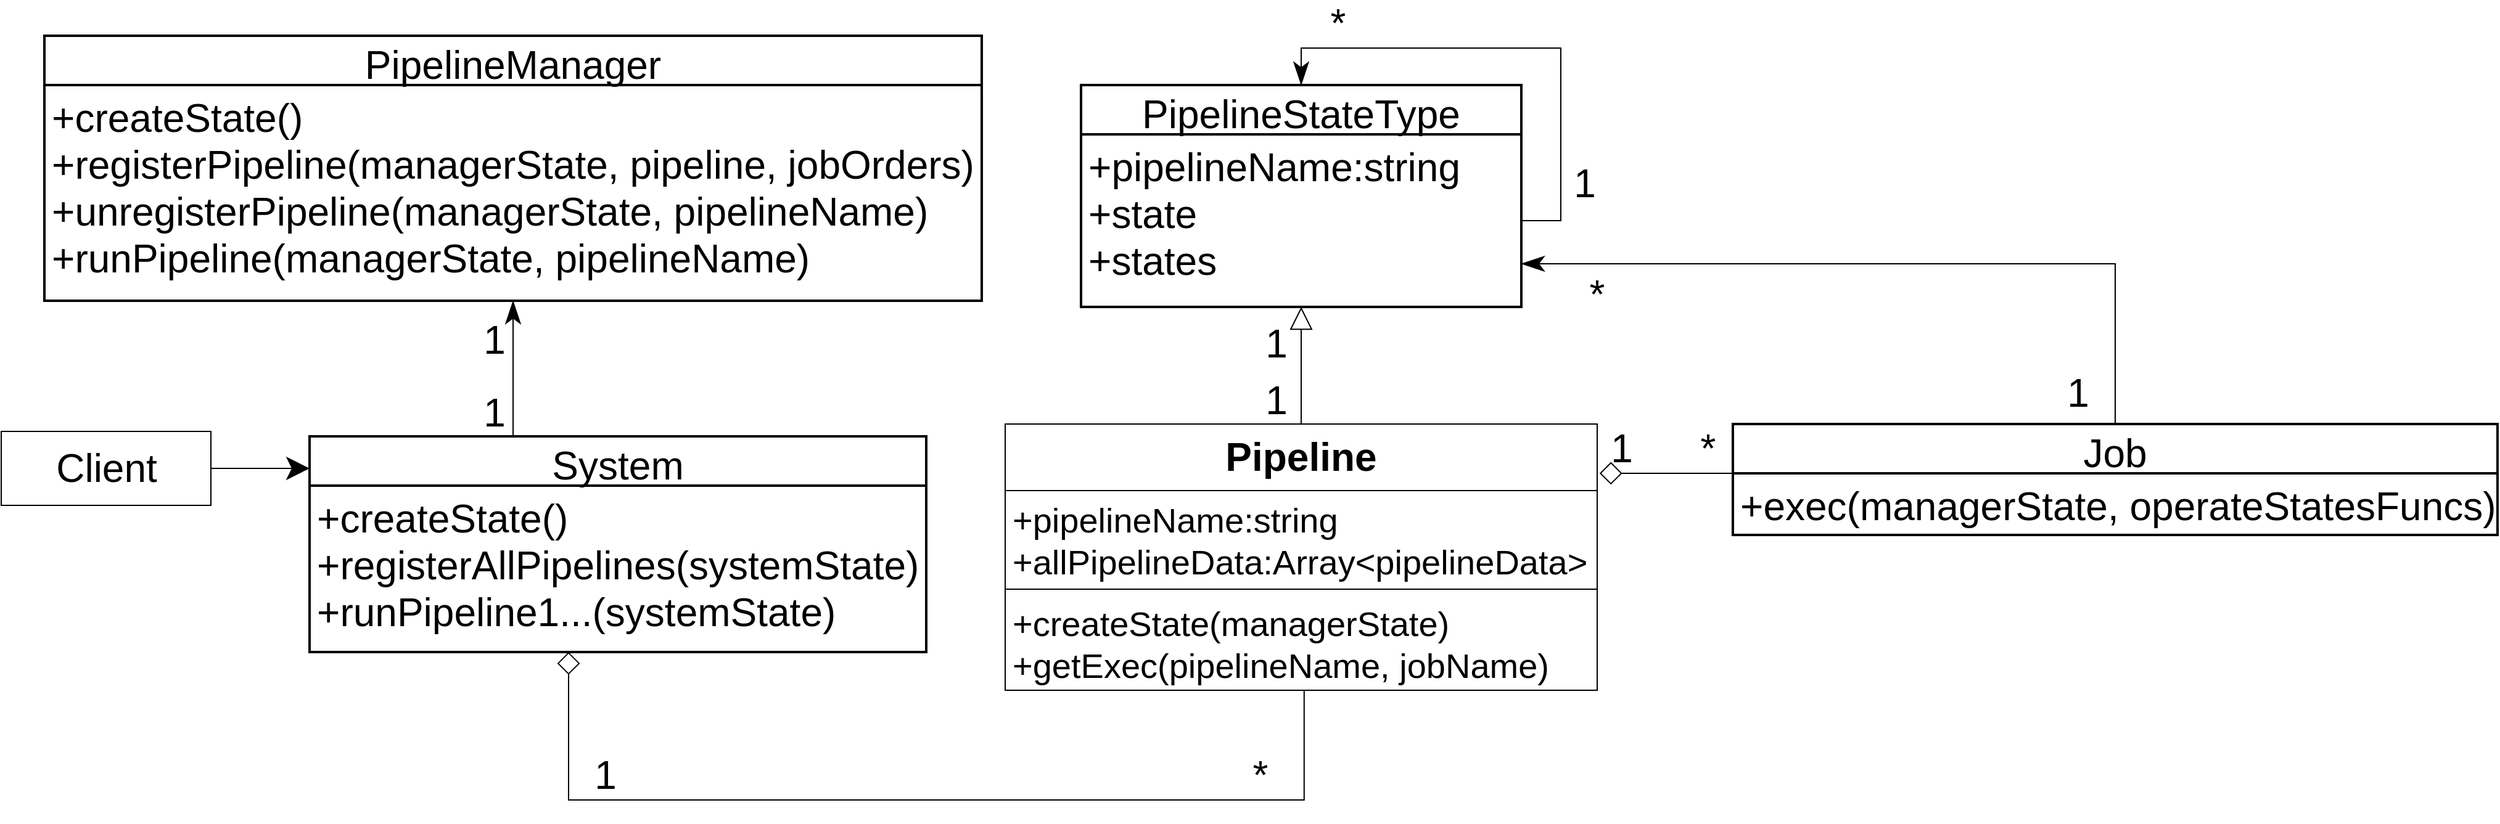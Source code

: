 <mxfile version="14.6.13" type="device"><diagram id="SdKAeuxboLakCr2Ia-L-" name="第 1 页"><mxGraphModel dx="2128" dy="2171" grid="1" gridSize="10" guides="1" tooltips="1" connect="1" arrows="1" fold="1" page="1" pageScale="1" pageWidth="827" pageHeight="1169" math="0" shadow="0"><root><mxCell id="0"/><mxCell id="1" parent="0"/><mxCell id="YkpAB-vfGUYQzHHeFM_L-6" style="edgeStyle=orthogonalEdgeStyle;rounded=0;orthogonalLoop=1;jettySize=auto;html=1;endArrow=none;endFill=0;startSize=16;endSize=16;startArrow=diamond;startFill=0;exitX=1.004;exitY=0.185;exitDx=0;exitDy=0;exitPerimeter=0;" parent="1" edge="1" source="YkpAB-vfGUYQzHHeFM_L-51"><mxGeometry relative="1" as="geometry"><mxPoint x="1074" y="195" as="sourcePoint"/><mxPoint x="1194" y="195" as="targetPoint"/></mxGeometry></mxCell><mxCell id="YkpAB-vfGUYQzHHeFM_L-75" style="edgeStyle=orthogonalEdgeStyle;rounded=0;orthogonalLoop=1;jettySize=auto;html=1;entryX=1;entryY=0.75;entryDx=0;entryDy=0;fontSize=28;endArrow=classicThin;endFill=1;startSize=16;endSize=16;exitX=0.5;exitY=0;exitDx=0;exitDy=0;" parent="1" source="YkpAB-vfGUYQzHHeFM_L-9" target="YkpAB-vfGUYQzHHeFM_L-72" edge="1"><mxGeometry relative="1" as="geometry"/></mxCell><mxCell id="YkpAB-vfGUYQzHHeFM_L-9" value="Job" style="swimlane;childLayout=stackLayout;horizontal=1;startSize=40;horizontalStack=0;rounded=0;fontSize=32;fontStyle=0;strokeWidth=2;resizeParent=0;resizeLast=1;shadow=0;dashed=0;align=center;" parent="1" vertex="1"><mxGeometry x="1194" y="155" width="620" height="90" as="geometry"/></mxCell><mxCell id="YkpAB-vfGUYQzHHeFM_L-10" value="+exec(managerState, operateStatesFuncs)" style="align=left;strokeColor=none;fillColor=none;spacingLeft=4;fontSize=32;verticalAlign=top;resizable=0;rotatable=0;part=1;" parent="YkpAB-vfGUYQzHHeFM_L-9" vertex="1"><mxGeometry y="40" width="620" height="50" as="geometry"/></mxCell><mxCell id="YkpAB-vfGUYQzHHeFM_L-14" value="PipelineManager" style="swimlane;childLayout=stackLayout;horizontal=1;startSize=40;horizontalStack=0;rounded=0;fontSize=32;fontStyle=0;strokeWidth=2;resizeParent=0;resizeLast=1;shadow=0;dashed=0;align=center;" parent="1" vertex="1"><mxGeometry x="-175" y="-160" width="760" height="215" as="geometry"/></mxCell><mxCell id="YkpAB-vfGUYQzHHeFM_L-15" value="+createState()&#10;+registerPipeline(managerState, pipeline, jobOrders)&#10;+unregisterPipeline(managerState, pipelineName)&#10;+runPipeline(managerState, pipelineName)" style="align=left;strokeColor=none;fillColor=none;spacingLeft=4;fontSize=32;verticalAlign=top;resizable=0;rotatable=0;part=1;" parent="YkpAB-vfGUYQzHHeFM_L-14" vertex="1"><mxGeometry y="40" width="760" height="175" as="geometry"/></mxCell><mxCell id="YkpAB-vfGUYQzHHeFM_L-20" value="&lt;font style=&quot;font-size: 32px&quot;&gt;1&lt;/font&gt;" style="text;html=1;strokeColor=none;fillColor=none;align=center;verticalAlign=middle;whiteSpace=wrap;rounded=0;" parent="1" vertex="1"><mxGeometry x="1084.0" y="165" width="40" height="20" as="geometry"/></mxCell><mxCell id="YkpAB-vfGUYQzHHeFM_L-21" value="&lt;font style=&quot;font-size: 32px&quot;&gt;*&lt;/font&gt;" style="text;html=1;strokeColor=none;fillColor=none;align=center;verticalAlign=middle;whiteSpace=wrap;rounded=0;" parent="1" vertex="1"><mxGeometry x="1154.0" y="165" width="40" height="20" as="geometry"/></mxCell><mxCell id="YkpAB-vfGUYQzHHeFM_L-73" style="edgeStyle=orthogonalEdgeStyle;rounded=0;orthogonalLoop=1;jettySize=auto;html=1;entryX=0.5;entryY=1;entryDx=0;entryDy=0;fontSize=28;endArrow=block;endFill=0;startSize=16;endSize=16;" parent="1" source="YkpAB-vfGUYQzHHeFM_L-51" target="YkpAB-vfGUYQzHHeFM_L-72" edge="1"><mxGeometry relative="1" as="geometry"/></mxCell><mxCell id="YkpAB-vfGUYQzHHeFM_L-51" value="Pipeline" style="swimlane;fontStyle=1;align=center;verticalAlign=top;childLayout=stackLayout;horizontal=1;startSize=54;horizontalStack=0;resizeParent=1;resizeParentMax=0;resizeLast=0;collapsible=1;marginBottom=0;fontSize=32;" parent="1" vertex="1"><mxGeometry x="604" y="155" width="480" height="216" as="geometry"/></mxCell><mxCell id="YkpAB-vfGUYQzHHeFM_L-52" value="+pipelineName:string&#10;+allPipelineData:Array&lt;pipelineData&gt;" style="text;strokeColor=none;fillColor=none;align=left;verticalAlign=top;spacingLeft=4;spacingRight=4;overflow=hidden;rotatable=0;points=[[0,0.5],[1,0.5]];portConstraint=eastwest;fontSize=28;" parent="YkpAB-vfGUYQzHHeFM_L-51" vertex="1"><mxGeometry y="54" width="480" height="76" as="geometry"/></mxCell><mxCell id="YkpAB-vfGUYQzHHeFM_L-53" value="" style="line;strokeWidth=1;fillColor=none;align=left;verticalAlign=middle;spacingTop=-1;spacingLeft=3;spacingRight=3;rotatable=0;labelPosition=right;points=[];portConstraint=eastwest;" parent="YkpAB-vfGUYQzHHeFM_L-51" vertex="1"><mxGeometry y="130" width="480" height="8" as="geometry"/></mxCell><mxCell id="YkpAB-vfGUYQzHHeFM_L-54" value="+createState(managerState)&#10;+getExec(pipelineName, jobName)" style="text;strokeColor=none;fillColor=none;align=left;verticalAlign=top;spacingLeft=4;spacingRight=4;overflow=hidden;rotatable=0;points=[[0,0.5],[1,0.5]];portConstraint=eastwest;fontSize=28;" parent="YkpAB-vfGUYQzHHeFM_L-51" vertex="1"><mxGeometry y="138" width="480" height="78" as="geometry"/></mxCell><mxCell id="YkpAB-vfGUYQzHHeFM_L-85" style="edgeStyle=orthogonalEdgeStyle;rounded=0;orthogonalLoop=1;jettySize=auto;html=1;entryX=0.5;entryY=1;entryDx=0;entryDy=0;fontSize=28;endArrow=classicThin;endFill=1;startSize=16;endSize=16;exitX=0.33;exitY=0.003;exitDx=0;exitDy=0;exitPerimeter=0;" parent="1" source="YkpAB-vfGUYQzHHeFM_L-61" target="YkpAB-vfGUYQzHHeFM_L-15" edge="1"><mxGeometry relative="1" as="geometry"><mxPoint x="220" y="150" as="sourcePoint"/><Array as="points"/></mxGeometry></mxCell><mxCell id="YkpAB-vfGUYQzHHeFM_L-61" value="System" style="swimlane;childLayout=stackLayout;horizontal=1;startSize=40;horizontalStack=0;rounded=0;fontSize=32;fontStyle=0;strokeWidth=2;resizeParent=0;resizeLast=1;shadow=0;dashed=0;align=center;" parent="1" vertex="1"><mxGeometry x="40" y="165" width="500" height="175" as="geometry"/></mxCell><mxCell id="YkpAB-vfGUYQzHHeFM_L-62" value="+createState()&#10;+registerAllPipelines(systemState)&#10;+runPipeline1...(systemState)" style="align=left;strokeColor=none;fillColor=none;spacingLeft=4;fontSize=32;verticalAlign=top;resizable=0;rotatable=0;part=1;" parent="YkpAB-vfGUYQzHHeFM_L-61" vertex="1"><mxGeometry y="40" width="500" height="135" as="geometry"/></mxCell><mxCell id="YkpAB-vfGUYQzHHeFM_L-64" style="edgeStyle=orthogonalEdgeStyle;rounded=0;orthogonalLoop=1;jettySize=auto;html=1;fontSize=28;endArrow=classic;endFill=1;startSize=16;endSize=16;" parent="1" source="YkpAB-vfGUYQzHHeFM_L-63" edge="1"><mxGeometry relative="1" as="geometry"><mxPoint x="40" y="191" as="targetPoint"/></mxGeometry></mxCell><mxCell id="YkpAB-vfGUYQzHHeFM_L-63" value="Client" style="html=1;fontSize=32;" parent="1" vertex="1"><mxGeometry x="-210" y="161.0" width="170" height="60" as="geometry"/></mxCell><mxCell id="YkpAB-vfGUYQzHHeFM_L-66" value="&lt;font style=&quot;font-size: 32px&quot;&gt;1&lt;/font&gt;" style="text;html=1;strokeColor=none;fillColor=none;align=center;verticalAlign=middle;whiteSpace=wrap;rounded=0;fontSize=28;" parent="1" vertex="1"><mxGeometry x="170.0" y="136" width="40" height="20" as="geometry"/></mxCell><mxCell id="YkpAB-vfGUYQzHHeFM_L-67" value="&lt;span style=&quot;font-size: 32px&quot;&gt;1&lt;/span&gt;" style="text;html=1;strokeColor=none;fillColor=none;align=center;verticalAlign=middle;whiteSpace=wrap;rounded=0;fontSize=28;" parent="1" vertex="1"><mxGeometry x="170.0" y="77" width="40" height="20" as="geometry"/></mxCell><mxCell id="YkpAB-vfGUYQzHHeFM_L-71" value="PipelineStateType" style="swimlane;childLayout=stackLayout;horizontal=1;startSize=40;horizontalStack=0;rounded=0;fontSize=32;fontStyle=0;strokeWidth=2;resizeParent=0;resizeLast=1;shadow=0;dashed=0;align=center;" parent="1" vertex="1"><mxGeometry x="665.5" y="-120" width="357" height="180" as="geometry"/></mxCell><mxCell id="YkpAB-vfGUYQzHHeFM_L-74" style="edgeStyle=orthogonalEdgeStyle;rounded=0;orthogonalLoop=1;jettySize=auto;html=1;entryX=0.5;entryY=0;entryDx=0;entryDy=0;fontSize=28;endArrow=classicThin;endFill=1;startSize=16;endSize=16;exitX=1;exitY=0.5;exitDx=0;exitDy=0;" parent="YkpAB-vfGUYQzHHeFM_L-71" source="YkpAB-vfGUYQzHHeFM_L-72" target="YkpAB-vfGUYQzHHeFM_L-71" edge="1"><mxGeometry relative="1" as="geometry"><Array as="points"><mxPoint x="389" y="110"/><mxPoint x="389" y="-30"/><mxPoint x="179" y="-30"/></Array></mxGeometry></mxCell><mxCell id="YkpAB-vfGUYQzHHeFM_L-72" value="+pipelineName:string&#10;+state&#10;+states" style="align=left;strokeColor=none;fillColor=none;spacingLeft=4;fontSize=32;verticalAlign=top;resizable=0;rotatable=0;part=1;" parent="YkpAB-vfGUYQzHHeFM_L-71" vertex="1"><mxGeometry y="40" width="357" height="140" as="geometry"/></mxCell><mxCell id="YkpAB-vfGUYQzHHeFM_L-76" style="edgeStyle=orthogonalEdgeStyle;rounded=0;orthogonalLoop=1;jettySize=auto;html=1;entryX=0.505;entryY=1;entryDx=0;entryDy=0;entryPerimeter=0;fontSize=28;endArrow=none;endFill=0;startSize=16;endSize=16;startArrow=diamond;startFill=0;" parent="1" target="YkpAB-vfGUYQzHHeFM_L-54" edge="1"><mxGeometry relative="1" as="geometry"><Array as="points"><mxPoint x="250" y="460"/><mxPoint x="846" y="460"/></Array><mxPoint x="250" y="340" as="sourcePoint"/></mxGeometry></mxCell><mxCell id="YkpAB-vfGUYQzHHeFM_L-77" value="&lt;font style=&quot;font-size: 32px&quot;&gt;*&lt;/font&gt;" style="text;html=1;strokeColor=none;fillColor=none;align=center;verticalAlign=middle;whiteSpace=wrap;rounded=0;fontSize=28;" parent="1" vertex="1"><mxGeometry x="791.0" y="430" width="40" height="20" as="geometry"/></mxCell><mxCell id="YkpAB-vfGUYQzHHeFM_L-78" value="&lt;font style=&quot;font-size: 32px&quot;&gt;1&lt;/font&gt;" style="text;html=1;strokeColor=none;fillColor=none;align=center;verticalAlign=middle;whiteSpace=wrap;rounded=0;fontSize=28;" parent="1" vertex="1"><mxGeometry x="260.0" y="430" width="40" height="20" as="geometry"/></mxCell><mxCell id="YkpAB-vfGUYQzHHeFM_L-79" value="&lt;font style=&quot;font-size: 32px&quot;&gt;1&lt;/font&gt;" style="text;html=1;strokeColor=none;fillColor=none;align=center;verticalAlign=middle;whiteSpace=wrap;rounded=0;fontSize=28;" parent="1" vertex="1"><mxGeometry x="1054.0" y="-50" width="40" height="20" as="geometry"/></mxCell><mxCell id="YkpAB-vfGUYQzHHeFM_L-80" value="&lt;font style=&quot;font-size: 32px&quot;&gt;*&lt;/font&gt;" style="text;html=1;strokeColor=none;fillColor=none;align=center;verticalAlign=middle;whiteSpace=wrap;rounded=0;fontSize=28;" parent="1" vertex="1"><mxGeometry x="854.0" y="-180" width="40" height="20" as="geometry"/></mxCell><mxCell id="YkpAB-vfGUYQzHHeFM_L-81" value="&lt;font style=&quot;font-size: 32px&quot;&gt;1&lt;/font&gt;" style="text;html=1;strokeColor=none;fillColor=none;align=center;verticalAlign=middle;whiteSpace=wrap;rounded=0;fontSize=28;" parent="1" vertex="1"><mxGeometry x="1454.0" y="120" width="40" height="20" as="geometry"/></mxCell><mxCell id="YkpAB-vfGUYQzHHeFM_L-82" value="&lt;font style=&quot;font-size: 32px&quot;&gt;*&lt;/font&gt;" style="text;html=1;strokeColor=none;fillColor=none;align=center;verticalAlign=middle;whiteSpace=wrap;rounded=0;fontSize=28;" parent="1" vertex="1"><mxGeometry x="1064.0" y="40" width="40" height="20" as="geometry"/></mxCell><mxCell id="YkpAB-vfGUYQzHHeFM_L-83" value="&lt;font style=&quot;font-size: 32px&quot;&gt;1&lt;/font&gt;" style="text;html=1;strokeColor=none;fillColor=none;align=center;verticalAlign=middle;whiteSpace=wrap;rounded=0;fontSize=28;" parent="1" vertex="1"><mxGeometry x="804.0" y="126" width="40" height="20" as="geometry"/></mxCell><mxCell id="YkpAB-vfGUYQzHHeFM_L-84" value="&lt;font style=&quot;font-size: 32px&quot;&gt;1&lt;/font&gt;" style="text;html=1;strokeColor=none;fillColor=none;align=center;verticalAlign=middle;whiteSpace=wrap;rounded=0;fontSize=28;" parent="1" vertex="1"><mxGeometry x="804.0" y="80" width="40" height="20" as="geometry"/></mxCell></root></mxGraphModel></diagram></mxfile>